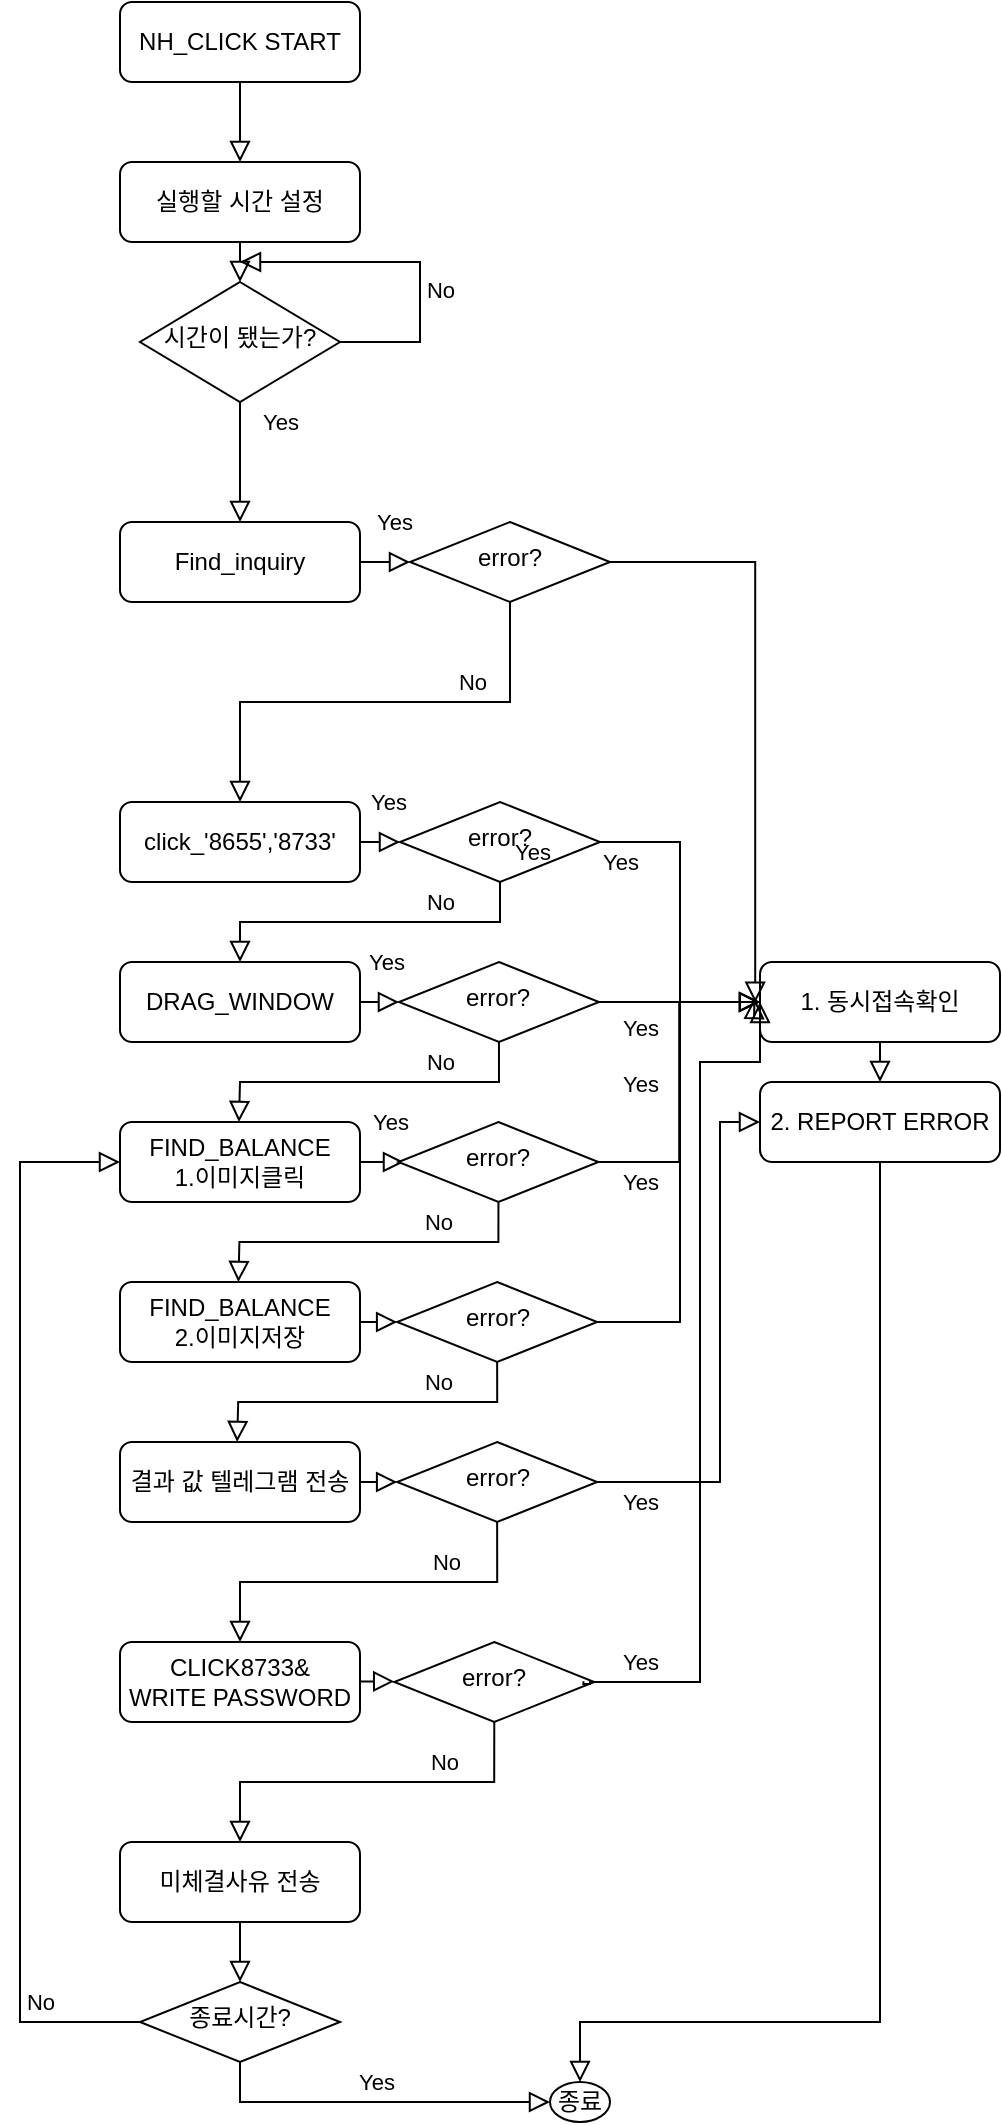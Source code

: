 <mxfile version="24.4.0" type="github">
  <diagram id="C5RBs43oDa-KdzZeNtuy" name="Page-1">
    <mxGraphModel dx="574" dy="332" grid="1" gridSize="10" guides="1" tooltips="1" connect="1" arrows="1" fold="1" page="1" pageScale="1" pageWidth="827" pageHeight="1169" math="0" shadow="0">
      <root>
        <mxCell id="WIyWlLk6GJQsqaUBKTNV-0" />
        <mxCell id="WIyWlLk6GJQsqaUBKTNV-1" parent="WIyWlLk6GJQsqaUBKTNV-0" />
        <mxCell id="WIyWlLk6GJQsqaUBKTNV-2" value="" style="rounded=0;html=1;jettySize=auto;orthogonalLoop=1;fontSize=11;endArrow=block;endFill=0;endSize=8;strokeWidth=1;shadow=0;labelBackgroundColor=none;edgeStyle=orthogonalEdgeStyle;" parent="WIyWlLk6GJQsqaUBKTNV-1" source="WIyWlLk6GJQsqaUBKTNV-3" edge="1">
          <mxGeometry relative="1" as="geometry">
            <mxPoint x="220" y="110" as="targetPoint" />
          </mxGeometry>
        </mxCell>
        <mxCell id="WIyWlLk6GJQsqaUBKTNV-3" value="NH_CLICK START" style="rounded=1;whiteSpace=wrap;html=1;fontSize=12;glass=0;strokeWidth=1;shadow=0;" parent="WIyWlLk6GJQsqaUBKTNV-1" vertex="1">
          <mxGeometry x="160" y="30" width="120" height="40" as="geometry" />
        </mxCell>
        <mxCell id="WIyWlLk6GJQsqaUBKTNV-4" value="Yes" style="rounded=0;html=1;jettySize=auto;orthogonalLoop=1;fontSize=11;endArrow=block;endFill=0;endSize=8;strokeWidth=1;shadow=0;labelBackgroundColor=none;edgeStyle=orthogonalEdgeStyle;" parent="WIyWlLk6GJQsqaUBKTNV-1" source="WIyWlLk6GJQsqaUBKTNV-6" edge="1">
          <mxGeometry x="-0.667" y="20" relative="1" as="geometry">
            <mxPoint as="offset" />
            <mxPoint x="220" y="290" as="targetPoint" />
          </mxGeometry>
        </mxCell>
        <mxCell id="WIyWlLk6GJQsqaUBKTNV-5" value="No" style="edgeStyle=orthogonalEdgeStyle;rounded=0;html=1;jettySize=auto;orthogonalLoop=1;fontSize=11;endArrow=block;endFill=0;endSize=8;strokeWidth=1;shadow=0;labelBackgroundColor=none;exitX=1;exitY=0.5;exitDx=0;exitDy=0;" parent="WIyWlLk6GJQsqaUBKTNV-1" source="WIyWlLk6GJQsqaUBKTNV-6" edge="1">
          <mxGeometry x="-0.222" y="-10" relative="1" as="geometry">
            <mxPoint as="offset" />
            <mxPoint x="220" y="160" as="targetPoint" />
            <Array as="points">
              <mxPoint x="310" y="200" />
              <mxPoint x="310" y="160" />
            </Array>
          </mxGeometry>
        </mxCell>
        <mxCell id="WIyWlLk6GJQsqaUBKTNV-6" value="시간이 됐는가?" style="rhombus;whiteSpace=wrap;html=1;shadow=0;fontFamily=Helvetica;fontSize=12;align=center;strokeWidth=1;spacing=6;spacingTop=-4;" parent="WIyWlLk6GJQsqaUBKTNV-1" vertex="1">
          <mxGeometry x="170" y="170" width="100" height="60" as="geometry" />
        </mxCell>
        <mxCell id="WIyWlLk6GJQsqaUBKTNV-11" value="click_&#39;8655&#39;,&#39;8733&#39;" style="rounded=1;whiteSpace=wrap;html=1;fontSize=12;glass=0;strokeWidth=1;shadow=0;" parent="WIyWlLk6GJQsqaUBKTNV-1" vertex="1">
          <mxGeometry x="160" y="430" width="120" height="40" as="geometry" />
        </mxCell>
        <mxCell id="zAL7B_6-Cuwp_U3W41ha-2" value="Yes" style="rounded=0;html=1;jettySize=auto;orthogonalLoop=1;fontSize=11;endArrow=block;endFill=0;endSize=8;strokeWidth=1;shadow=0;labelBackgroundColor=none;edgeStyle=orthogonalEdgeStyle;entryX=0;entryY=0.5;entryDx=0;entryDy=0;exitX=1;exitY=0.5;exitDx=0;exitDy=0;" edge="1" parent="WIyWlLk6GJQsqaUBKTNV-1" source="WIyWlLk6GJQsqaUBKTNV-11" target="zAL7B_6-Cuwp_U3W41ha-22">
          <mxGeometry x="0.333" y="20" relative="1" as="geometry">
            <mxPoint as="offset" />
            <mxPoint x="219.71" y="470" as="sourcePoint" />
            <mxPoint x="220" y="500" as="targetPoint" />
          </mxGeometry>
        </mxCell>
        <mxCell id="zAL7B_6-Cuwp_U3W41ha-3" value="DRAG_WINDOW" style="rounded=1;whiteSpace=wrap;html=1;fontSize=12;glass=0;strokeWidth=1;shadow=0;" vertex="1" parent="WIyWlLk6GJQsqaUBKTNV-1">
          <mxGeometry x="160" y="510" width="120" height="40" as="geometry" />
        </mxCell>
        <mxCell id="zAL7B_6-Cuwp_U3W41ha-5" value="1. 동시접속확인" style="rounded=1;whiteSpace=wrap;html=1;fontSize=12;glass=0;strokeWidth=1;shadow=0;" vertex="1" parent="WIyWlLk6GJQsqaUBKTNV-1">
          <mxGeometry x="480" y="510" width="120" height="40" as="geometry" />
        </mxCell>
        <mxCell id="zAL7B_6-Cuwp_U3W41ha-6" value="FIND_BALANCE&lt;div&gt;1.이미지클릭&lt;/div&gt;" style="rounded=1;whiteSpace=wrap;html=1;fontSize=12;glass=0;strokeWidth=1;shadow=0;" vertex="1" parent="WIyWlLk6GJQsqaUBKTNV-1">
          <mxGeometry x="160" y="590" width="120" height="40" as="geometry" />
        </mxCell>
        <mxCell id="zAL7B_6-Cuwp_U3W41ha-7" value="Yes" style="rounded=0;html=1;jettySize=auto;orthogonalLoop=1;fontSize=11;endArrow=block;endFill=0;endSize=8;strokeWidth=1;shadow=0;labelBackgroundColor=none;edgeStyle=orthogonalEdgeStyle;entryX=0;entryY=0.5;entryDx=0;entryDy=0;" edge="1" parent="WIyWlLk6GJQsqaUBKTNV-1" target="zAL7B_6-Cuwp_U3W41ha-28">
          <mxGeometry x="0.333" y="20" relative="1" as="geometry">
            <mxPoint as="offset" />
            <mxPoint x="280" y="530" as="sourcePoint" />
            <mxPoint x="219.71" y="610" as="targetPoint" />
          </mxGeometry>
        </mxCell>
        <mxCell id="zAL7B_6-Cuwp_U3W41ha-10" value="Yes" style="rounded=0;html=1;jettySize=auto;orthogonalLoop=1;fontSize=11;endArrow=block;endFill=0;endSize=8;strokeWidth=1;shadow=0;labelBackgroundColor=none;edgeStyle=orthogonalEdgeStyle;entryX=0.028;entryY=0.48;entryDx=0;entryDy=0;exitX=1;exitY=0.5;exitDx=0;exitDy=0;entryPerimeter=0;" edge="1" parent="WIyWlLk6GJQsqaUBKTNV-1" source="zAL7B_6-Cuwp_U3W41ha-6" target="zAL7B_6-Cuwp_U3W41ha-31">
          <mxGeometry x="0.333" y="20" relative="1" as="geometry">
            <mxPoint as="offset" />
            <mxPoint x="219.71" y="630" as="sourcePoint" />
            <mxPoint x="219.71" y="690" as="targetPoint" />
          </mxGeometry>
        </mxCell>
        <mxCell id="zAL7B_6-Cuwp_U3W41ha-11" value="FIND_BALANCE&lt;div&gt;2.이미지저장&lt;/div&gt;" style="rounded=1;whiteSpace=wrap;html=1;fontSize=12;glass=0;strokeWidth=1;shadow=0;" vertex="1" parent="WIyWlLk6GJQsqaUBKTNV-1">
          <mxGeometry x="160" y="670" width="120" height="40" as="geometry" />
        </mxCell>
        <mxCell id="zAL7B_6-Cuwp_U3W41ha-12" value="" style="rounded=0;html=1;jettySize=auto;orthogonalLoop=1;fontSize=11;endArrow=block;endFill=0;endSize=8;strokeWidth=1;shadow=0;labelBackgroundColor=none;edgeStyle=orthogonalEdgeStyle;entryX=0;entryY=0.5;entryDx=0;entryDy=0;" edge="1" parent="WIyWlLk6GJQsqaUBKTNV-1" target="zAL7B_6-Cuwp_U3W41ha-40">
          <mxGeometry x="0.333" y="20" relative="1" as="geometry">
            <mxPoint as="offset" />
            <mxPoint x="280" y="690" as="sourcePoint" />
            <mxPoint x="219.71" y="770" as="targetPoint" />
          </mxGeometry>
        </mxCell>
        <mxCell id="zAL7B_6-Cuwp_U3W41ha-13" value="결과 값 텔레그램 전송" style="rounded=1;whiteSpace=wrap;html=1;fontSize=12;glass=0;strokeWidth=1;shadow=0;" vertex="1" parent="WIyWlLk6GJQsqaUBKTNV-1">
          <mxGeometry x="160" y="750" width="120" height="40" as="geometry" />
        </mxCell>
        <mxCell id="zAL7B_6-Cuwp_U3W41ha-15" value="Yes" style="edgeStyle=orthogonalEdgeStyle;rounded=0;html=1;jettySize=auto;orthogonalLoop=1;fontSize=11;endArrow=block;endFill=0;endSize=8;strokeWidth=1;shadow=0;labelBackgroundColor=none;entryX=0;entryY=0.5;entryDx=0;entryDy=0;exitX=0.946;exitY=0.49;exitDx=0;exitDy=0;exitPerimeter=0;" edge="1" parent="WIyWlLk6GJQsqaUBKTNV-1" source="zAL7B_6-Cuwp_U3W41ha-56" target="zAL7B_6-Cuwp_U3W41ha-34">
          <mxGeometry x="-0.783" y="-10" relative="1" as="geometry">
            <mxPoint as="offset" />
            <mxPoint x="280" y="769.71" as="sourcePoint" />
            <mxPoint x="330" y="769.71" as="targetPoint" />
            <Array as="points">
              <mxPoint x="393" y="771" />
              <mxPoint x="396" y="771" />
              <mxPoint x="396" y="770" />
              <mxPoint x="460" y="770" />
              <mxPoint x="460" y="590" />
            </Array>
          </mxGeometry>
        </mxCell>
        <mxCell id="zAL7B_6-Cuwp_U3W41ha-16" value="" style="rounded=0;html=1;jettySize=auto;orthogonalLoop=1;fontSize=11;endArrow=block;endFill=0;endSize=8;strokeWidth=1;shadow=0;labelBackgroundColor=none;edgeStyle=orthogonalEdgeStyle;entryX=0;entryY=0.5;entryDx=0;entryDy=0;" edge="1" parent="WIyWlLk6GJQsqaUBKTNV-1" target="zAL7B_6-Cuwp_U3W41ha-56">
          <mxGeometry x="0.333" y="20" relative="1" as="geometry">
            <mxPoint as="offset" />
            <mxPoint x="280" y="770" as="sourcePoint" />
            <mxPoint x="219.71" y="850" as="targetPoint" />
          </mxGeometry>
        </mxCell>
        <mxCell id="zAL7B_6-Cuwp_U3W41ha-17" value="CLICK8733&amp;amp;&lt;div&gt;WRITE PASSWORD&lt;/div&gt;" style="rounded=1;whiteSpace=wrap;html=1;fontSize=12;glass=0;strokeWidth=1;shadow=0;" vertex="1" parent="WIyWlLk6GJQsqaUBKTNV-1">
          <mxGeometry x="160" y="850" width="120" height="40" as="geometry" />
        </mxCell>
        <mxCell id="zAL7B_6-Cuwp_U3W41ha-18" value="" style="edgeStyle=orthogonalEdgeStyle;rounded=0;html=1;jettySize=auto;orthogonalLoop=1;fontSize=11;endArrow=block;endFill=0;endSize=8;strokeWidth=1;shadow=0;labelBackgroundColor=none;entryX=0;entryY=0.5;entryDx=0;entryDy=0;" edge="1" parent="WIyWlLk6GJQsqaUBKTNV-1" target="zAL7B_6-Cuwp_U3W41ha-59">
          <mxGeometry y="10" relative="1" as="geometry">
            <mxPoint as="offset" />
            <mxPoint x="280" y="869.71" as="sourcePoint" />
            <mxPoint x="330" y="869.71" as="targetPoint" />
          </mxGeometry>
        </mxCell>
        <mxCell id="zAL7B_6-Cuwp_U3W41ha-21" value="미체결사유 전송" style="rounded=1;whiteSpace=wrap;html=1;fontSize=12;glass=0;strokeWidth=1;shadow=0;" vertex="1" parent="WIyWlLk6GJQsqaUBKTNV-1">
          <mxGeometry x="160" y="950" width="120" height="40" as="geometry" />
        </mxCell>
        <mxCell id="zAL7B_6-Cuwp_U3W41ha-22" value="error?" style="rhombus;whiteSpace=wrap;html=1;shadow=0;fontFamily=Helvetica;fontSize=12;align=center;strokeWidth=1;spacing=6;spacingTop=-4;" vertex="1" parent="WIyWlLk6GJQsqaUBKTNV-1">
          <mxGeometry x="300" y="430" width="100" height="40" as="geometry" />
        </mxCell>
        <mxCell id="zAL7B_6-Cuwp_U3W41ha-23" value="No" style="rounded=0;html=1;jettySize=auto;orthogonalLoop=1;fontSize=11;endArrow=block;endFill=0;endSize=8;strokeWidth=1;shadow=0;labelBackgroundColor=none;edgeStyle=orthogonalEdgeStyle;exitX=0.5;exitY=1;exitDx=0;exitDy=0;entryX=0.5;entryY=0;entryDx=0;entryDy=0;" edge="1" parent="WIyWlLk6GJQsqaUBKTNV-1" source="zAL7B_6-Cuwp_U3W41ha-22" target="zAL7B_6-Cuwp_U3W41ha-3">
          <mxGeometry x="-0.412" y="-10" relative="1" as="geometry">
            <mxPoint as="offset" />
            <mxPoint x="219.8" y="585" as="sourcePoint" />
            <mxPoint x="220" y="580" as="targetPoint" />
            <Array as="points" />
          </mxGeometry>
        </mxCell>
        <mxCell id="zAL7B_6-Cuwp_U3W41ha-25" style="edgeStyle=none;curved=1;rounded=0;orthogonalLoop=1;jettySize=auto;html=1;entryX=0.5;entryY=0;entryDx=0;entryDy=0;fontSize=12;startSize=8;endSize=8;" edge="1" parent="WIyWlLk6GJQsqaUBKTNV-1" source="zAL7B_6-Cuwp_U3W41ha-3" target="zAL7B_6-Cuwp_U3W41ha-3">
          <mxGeometry relative="1" as="geometry" />
        </mxCell>
        <mxCell id="zAL7B_6-Cuwp_U3W41ha-27" value="Yes" style="rounded=0;html=1;jettySize=auto;orthogonalLoop=1;fontSize=11;endArrow=block;endFill=0;endSize=8;strokeWidth=1;shadow=0;labelBackgroundColor=none;edgeStyle=orthogonalEdgeStyle;exitX=1;exitY=0.5;exitDx=0;exitDy=0;entryX=0;entryY=0.5;entryDx=0;entryDy=0;" edge="1" parent="WIyWlLk6GJQsqaUBKTNV-1" source="zAL7B_6-Cuwp_U3W41ha-22" target="zAL7B_6-Cuwp_U3W41ha-5">
          <mxGeometry x="0.5" y="-92" relative="1" as="geometry">
            <mxPoint x="-20" y="-2" as="offset" />
            <mxPoint x="310" y="510" as="sourcePoint" />
            <mxPoint x="310.29" y="540" as="targetPoint" />
          </mxGeometry>
        </mxCell>
        <mxCell id="zAL7B_6-Cuwp_U3W41ha-28" value="error?" style="rhombus;whiteSpace=wrap;html=1;shadow=0;fontFamily=Helvetica;fontSize=12;align=center;strokeWidth=1;spacing=6;spacingTop=-4;" vertex="1" parent="WIyWlLk6GJQsqaUBKTNV-1">
          <mxGeometry x="299.48" y="510" width="100" height="40" as="geometry" />
        </mxCell>
        <mxCell id="zAL7B_6-Cuwp_U3W41ha-29" value="No" style="rounded=0;html=1;jettySize=auto;orthogonalLoop=1;fontSize=11;endArrow=block;endFill=0;endSize=8;strokeWidth=1;shadow=0;labelBackgroundColor=none;edgeStyle=orthogonalEdgeStyle;exitX=0.5;exitY=1;exitDx=0;exitDy=0;entryX=0.5;entryY=0;entryDx=0;entryDy=0;" edge="1" source="zAL7B_6-Cuwp_U3W41ha-28" parent="WIyWlLk6GJQsqaUBKTNV-1">
          <mxGeometry x="-0.412" y="-10" relative="1" as="geometry">
            <mxPoint as="offset" />
            <mxPoint x="219.28" y="665" as="sourcePoint" />
            <mxPoint x="219.48" y="590" as="targetPoint" />
            <Array as="points" />
          </mxGeometry>
        </mxCell>
        <mxCell id="zAL7B_6-Cuwp_U3W41ha-30" value="Yes" style="rounded=0;html=1;jettySize=auto;orthogonalLoop=1;fontSize=11;endArrow=block;endFill=0;endSize=8;strokeWidth=1;shadow=0;labelBackgroundColor=none;edgeStyle=orthogonalEdgeStyle;exitX=1;exitY=0.5;exitDx=0;exitDy=0;entryX=0;entryY=0.5;entryDx=0;entryDy=0;" edge="1" source="zAL7B_6-Cuwp_U3W41ha-28" parent="WIyWlLk6GJQsqaUBKTNV-1" target="zAL7B_6-Cuwp_U3W41ha-5">
          <mxGeometry x="-0.739" y="70" relative="1" as="geometry">
            <mxPoint as="offset" />
            <mxPoint x="309.48" y="590" as="sourcePoint" />
            <mxPoint x="479" y="550" as="targetPoint" />
          </mxGeometry>
        </mxCell>
        <mxCell id="zAL7B_6-Cuwp_U3W41ha-31" value="error?" style="rhombus;whiteSpace=wrap;html=1;shadow=0;fontFamily=Helvetica;fontSize=12;align=center;strokeWidth=1;spacing=6;spacingTop=-4;" vertex="1" parent="WIyWlLk6GJQsqaUBKTNV-1">
          <mxGeometry x="299.22" y="590" width="100" height="40" as="geometry" />
        </mxCell>
        <mxCell id="zAL7B_6-Cuwp_U3W41ha-32" value="Yes" style="rounded=0;html=1;jettySize=auto;orthogonalLoop=1;fontSize=11;endArrow=block;endFill=0;endSize=8;strokeWidth=1;shadow=0;labelBackgroundColor=none;edgeStyle=orthogonalEdgeStyle;exitX=1;exitY=0.5;exitDx=0;exitDy=0;entryX=0;entryY=0.5;entryDx=0;entryDy=0;" edge="1" source="zAL7B_6-Cuwp_U3W41ha-31" parent="WIyWlLk6GJQsqaUBKTNV-1" target="zAL7B_6-Cuwp_U3W41ha-5">
          <mxGeometry x="0.333" y="20" relative="1" as="geometry">
            <mxPoint as="offset" />
            <mxPoint x="309.22" y="670" as="sourcePoint" />
            <mxPoint x="479.22" y="710" as="targetPoint" />
          </mxGeometry>
        </mxCell>
        <mxCell id="zAL7B_6-Cuwp_U3W41ha-33" value="No" style="rounded=0;html=1;jettySize=auto;orthogonalLoop=1;fontSize=11;endArrow=block;endFill=0;endSize=8;strokeWidth=1;shadow=0;labelBackgroundColor=none;edgeStyle=orthogonalEdgeStyle;exitX=0.5;exitY=1;exitDx=0;exitDy=0;entryX=0.5;entryY=0;entryDx=0;entryDy=0;" edge="1" source="zAL7B_6-Cuwp_U3W41ha-31" parent="WIyWlLk6GJQsqaUBKTNV-1">
          <mxGeometry x="-0.412" y="-10" relative="1" as="geometry">
            <mxPoint as="offset" />
            <mxPoint x="219.02" y="745" as="sourcePoint" />
            <mxPoint x="219.22" y="670" as="targetPoint" />
            <Array as="points" />
          </mxGeometry>
        </mxCell>
        <mxCell id="zAL7B_6-Cuwp_U3W41ha-34" value="&lt;div&gt;2. REPORT ERROR&lt;/div&gt;" style="rounded=1;whiteSpace=wrap;html=1;fontSize=12;glass=0;strokeWidth=1;shadow=0;" vertex="1" parent="WIyWlLk6GJQsqaUBKTNV-1">
          <mxGeometry x="480" y="570" width="120" height="40" as="geometry" />
        </mxCell>
        <mxCell id="zAL7B_6-Cuwp_U3W41ha-36" value="" style="edgeStyle=orthogonalEdgeStyle;rounded=0;html=1;jettySize=auto;orthogonalLoop=1;fontSize=11;endArrow=block;endFill=0;endSize=8;strokeWidth=1;shadow=0;labelBackgroundColor=none;entryX=0.5;entryY=0;entryDx=0;entryDy=0;movable=1;resizable=1;rotatable=1;deletable=1;editable=1;locked=0;connectable=1;exitX=0.5;exitY=1;exitDx=0;exitDy=0;" edge="1" parent="WIyWlLk6GJQsqaUBKTNV-1" source="zAL7B_6-Cuwp_U3W41ha-5" target="zAL7B_6-Cuwp_U3W41ha-34">
          <mxGeometry x="-0.051" y="-30" relative="1" as="geometry">
            <mxPoint as="offset" />
            <mxPoint x="550" y="360" as="sourcePoint" />
            <mxPoint x="590" y="510" as="targetPoint" />
          </mxGeometry>
        </mxCell>
        <mxCell id="zAL7B_6-Cuwp_U3W41ha-37" value="종료" style="ellipse;whiteSpace=wrap;html=1;" vertex="1" parent="WIyWlLk6GJQsqaUBKTNV-1">
          <mxGeometry x="375" y="1070" width="30" height="20" as="geometry" />
        </mxCell>
        <mxCell id="zAL7B_6-Cuwp_U3W41ha-38" value="" style="edgeStyle=orthogonalEdgeStyle;rounded=0;html=1;jettySize=auto;orthogonalLoop=1;fontSize=11;endArrow=block;endFill=0;endSize=8;strokeWidth=1;shadow=0;labelBackgroundColor=none;exitX=0.5;exitY=1;exitDx=0;exitDy=0;entryX=0.5;entryY=0;entryDx=0;entryDy=0;" edge="1" parent="WIyWlLk6GJQsqaUBKTNV-1" source="zAL7B_6-Cuwp_U3W41ha-21" target="zAL7B_6-Cuwp_U3W41ha-63">
          <mxGeometry y="10" relative="1" as="geometry">
            <mxPoint as="offset" />
            <mxPoint x="220" y="1060" as="sourcePoint" />
            <mxPoint x="340" y="990" as="targetPoint" />
            <Array as="points">
              <mxPoint x="220" y="1020" />
              <mxPoint x="220" y="1020" />
            </Array>
          </mxGeometry>
        </mxCell>
        <mxCell id="zAL7B_6-Cuwp_U3W41ha-39" value="" style="edgeStyle=orthogonalEdgeStyle;rounded=0;html=1;jettySize=auto;orthogonalLoop=1;fontSize=11;endArrow=block;endFill=0;endSize=8;strokeWidth=1;shadow=0;labelBackgroundColor=none;exitX=0.5;exitY=1;exitDx=0;exitDy=0;" edge="1" parent="WIyWlLk6GJQsqaUBKTNV-1" source="zAL7B_6-Cuwp_U3W41ha-34">
          <mxGeometry y="10" relative="1" as="geometry">
            <mxPoint as="offset" />
            <mxPoint x="580" y="690" as="sourcePoint" />
            <mxPoint x="390" y="1070" as="targetPoint" />
            <Array as="points">
              <mxPoint x="540" y="1040" />
              <mxPoint x="390" y="1040" />
            </Array>
          </mxGeometry>
        </mxCell>
        <mxCell id="zAL7B_6-Cuwp_U3W41ha-40" value="error?" style="rhombus;whiteSpace=wrap;html=1;shadow=0;fontFamily=Helvetica;fontSize=12;align=center;strokeWidth=1;spacing=6;spacingTop=-4;" vertex="1" parent="WIyWlLk6GJQsqaUBKTNV-1">
          <mxGeometry x="298.57" y="670" width="100" height="40" as="geometry" />
        </mxCell>
        <mxCell id="zAL7B_6-Cuwp_U3W41ha-41" value="Yes" style="rounded=0;html=1;jettySize=auto;orthogonalLoop=1;fontSize=11;endArrow=block;endFill=0;endSize=8;strokeWidth=1;shadow=0;labelBackgroundColor=none;edgeStyle=orthogonalEdgeStyle;exitX=1;exitY=0.5;exitDx=0;exitDy=0;entryX=-0.023;entryY=0.45;entryDx=0;entryDy=0;entryPerimeter=0;" edge="1" source="zAL7B_6-Cuwp_U3W41ha-40" parent="WIyWlLk6GJQsqaUBKTNV-1" target="zAL7B_6-Cuwp_U3W41ha-5">
          <mxGeometry x="0.333" y="20" relative="1" as="geometry">
            <mxPoint as="offset" />
            <mxPoint x="308.57" y="750" as="sourcePoint" />
            <mxPoint x="479.35" y="610" as="targetPoint" />
            <Array as="points">
              <mxPoint x="440" y="690" />
              <mxPoint x="440" y="530" />
              <mxPoint x="477" y="530" />
            </Array>
          </mxGeometry>
        </mxCell>
        <mxCell id="zAL7B_6-Cuwp_U3W41ha-42" value="No" style="rounded=0;html=1;jettySize=auto;orthogonalLoop=1;fontSize=11;endArrow=block;endFill=0;endSize=8;strokeWidth=1;shadow=0;labelBackgroundColor=none;edgeStyle=orthogonalEdgeStyle;exitX=0.5;exitY=1;exitDx=0;exitDy=0;entryX=0.5;entryY=0;entryDx=0;entryDy=0;" edge="1" source="zAL7B_6-Cuwp_U3W41ha-40" parent="WIyWlLk6GJQsqaUBKTNV-1">
          <mxGeometry x="-0.412" y="-10" relative="1" as="geometry">
            <mxPoint as="offset" />
            <mxPoint x="218.37" y="825" as="sourcePoint" />
            <mxPoint x="218.57" y="750" as="targetPoint" />
            <Array as="points" />
          </mxGeometry>
        </mxCell>
        <mxCell id="zAL7B_6-Cuwp_U3W41ha-43" value="실행할 시간 설정" style="rounded=1;whiteSpace=wrap;html=1;fontSize=12;glass=0;strokeWidth=1;shadow=0;" vertex="1" parent="WIyWlLk6GJQsqaUBKTNV-1">
          <mxGeometry x="160" y="110" width="120" height="40" as="geometry" />
        </mxCell>
        <mxCell id="zAL7B_6-Cuwp_U3W41ha-44" value="" style="rounded=0;html=1;jettySize=auto;orthogonalLoop=1;fontSize=11;endArrow=block;endFill=0;endSize=8;strokeWidth=1;shadow=0;labelBackgroundColor=none;edgeStyle=orthogonalEdgeStyle;exitX=0.5;exitY=1;exitDx=0;exitDy=0;entryX=0.5;entryY=0;entryDx=0;entryDy=0;" edge="1" parent="WIyWlLk6GJQsqaUBKTNV-1" source="zAL7B_6-Cuwp_U3W41ha-43" target="WIyWlLk6GJQsqaUBKTNV-6">
          <mxGeometry relative="1" as="geometry">
            <mxPoint x="230" y="80" as="sourcePoint" />
            <mxPoint x="230" y="120" as="targetPoint" />
          </mxGeometry>
        </mxCell>
        <mxCell id="zAL7B_6-Cuwp_U3W41ha-51" value="error?" style="rhombus;whiteSpace=wrap;html=1;shadow=0;fontFamily=Helvetica;fontSize=12;align=center;strokeWidth=1;spacing=6;spacingTop=-4;" vertex="1" parent="WIyWlLk6GJQsqaUBKTNV-1">
          <mxGeometry x="305" y="290" width="100" height="40" as="geometry" />
        </mxCell>
        <mxCell id="zAL7B_6-Cuwp_U3W41ha-52" value="Yes" style="rounded=0;html=1;jettySize=auto;orthogonalLoop=1;fontSize=11;endArrow=block;endFill=0;endSize=8;strokeWidth=1;shadow=0;labelBackgroundColor=none;edgeStyle=orthogonalEdgeStyle;exitX=1;exitY=0.5;exitDx=0;exitDy=0;entryX=-0.02;entryY=0.51;entryDx=0;entryDy=0;entryPerimeter=0;" edge="1" source="zAL7B_6-Cuwp_U3W41ha-51" parent="WIyWlLk6GJQsqaUBKTNV-1" target="zAL7B_6-Cuwp_U3W41ha-5">
          <mxGeometry x="0.5" y="-92" relative="1" as="geometry">
            <mxPoint x="-20" y="-2" as="offset" />
            <mxPoint x="390" y="360" as="sourcePoint" />
            <mxPoint x="560" y="380" as="targetPoint" />
          </mxGeometry>
        </mxCell>
        <mxCell id="zAL7B_6-Cuwp_U3W41ha-53" value="No" style="rounded=0;html=1;jettySize=auto;orthogonalLoop=1;fontSize=11;endArrow=block;endFill=0;endSize=8;strokeWidth=1;shadow=0;labelBackgroundColor=none;edgeStyle=orthogonalEdgeStyle;exitX=0.5;exitY=1;exitDx=0;exitDy=0;entryX=0.5;entryY=0;entryDx=0;entryDy=0;" edge="1" source="zAL7B_6-Cuwp_U3W41ha-51" parent="WIyWlLk6GJQsqaUBKTNV-1" target="WIyWlLk6GJQsqaUBKTNV-11">
          <mxGeometry x="-0.412" y="-10" relative="1" as="geometry">
            <mxPoint as="offset" />
            <mxPoint x="299.8" y="435" as="sourcePoint" />
            <mxPoint x="300" y="360" as="targetPoint" />
            <Array as="points" />
          </mxGeometry>
        </mxCell>
        <mxCell id="zAL7B_6-Cuwp_U3W41ha-54" value="Yes" style="rounded=0;html=1;jettySize=auto;orthogonalLoop=1;fontSize=11;endArrow=block;endFill=0;endSize=8;strokeWidth=1;shadow=0;labelBackgroundColor=none;edgeStyle=orthogonalEdgeStyle;entryX=0;entryY=0.5;entryDx=0;entryDy=0;exitX=1;exitY=0.5;exitDx=0;exitDy=0;" edge="1" source="zAL7B_6-Cuwp_U3W41ha-55" target="zAL7B_6-Cuwp_U3W41ha-51" parent="WIyWlLk6GJQsqaUBKTNV-1">
          <mxGeometry x="0.333" y="20" relative="1" as="geometry">
            <mxPoint as="offset" />
            <mxPoint x="299.71" y="320" as="sourcePoint" />
            <mxPoint x="300" y="350" as="targetPoint" />
          </mxGeometry>
        </mxCell>
        <mxCell id="zAL7B_6-Cuwp_U3W41ha-55" value="Find_inquiry" style="rounded=1;whiteSpace=wrap;html=1;fontSize=12;glass=0;strokeWidth=1;shadow=0;" vertex="1" parent="WIyWlLk6GJQsqaUBKTNV-1">
          <mxGeometry x="160" y="290" width="120" height="40" as="geometry" />
        </mxCell>
        <mxCell id="zAL7B_6-Cuwp_U3W41ha-56" value="error?" style="rhombus;whiteSpace=wrap;html=1;shadow=0;fontFamily=Helvetica;fontSize=12;align=center;strokeWidth=1;spacing=6;spacingTop=-4;" vertex="1" parent="WIyWlLk6GJQsqaUBKTNV-1">
          <mxGeometry x="298.57" y="750" width="100" height="40" as="geometry" />
        </mxCell>
        <mxCell id="zAL7B_6-Cuwp_U3W41ha-57" value="No" style="rounded=0;html=1;jettySize=auto;orthogonalLoop=1;fontSize=11;endArrow=block;endFill=0;endSize=8;strokeWidth=1;shadow=0;labelBackgroundColor=none;edgeStyle=orthogonalEdgeStyle;exitX=0.5;exitY=1;exitDx=0;exitDy=0;entryX=0.5;entryY=0;entryDx=0;entryDy=0;" edge="1" parent="WIyWlLk6GJQsqaUBKTNV-1" source="zAL7B_6-Cuwp_U3W41ha-56" target="zAL7B_6-Cuwp_U3W41ha-17">
          <mxGeometry x="-0.412" y="-10" relative="1" as="geometry">
            <mxPoint as="offset" />
            <mxPoint x="359" y="720" as="sourcePoint" />
            <mxPoint x="228.57" y="760" as="targetPoint" />
            <Array as="points" />
          </mxGeometry>
        </mxCell>
        <mxCell id="zAL7B_6-Cuwp_U3W41ha-59" value="error?" style="rhombus;whiteSpace=wrap;html=1;shadow=0;fontFamily=Helvetica;fontSize=12;align=center;strokeWidth=1;spacing=6;spacingTop=-4;" vertex="1" parent="WIyWlLk6GJQsqaUBKTNV-1">
          <mxGeometry x="297.14" y="850" width="100" height="40" as="geometry" />
        </mxCell>
        <mxCell id="zAL7B_6-Cuwp_U3W41ha-60" value="Yes" style="edgeStyle=orthogonalEdgeStyle;rounded=0;html=1;jettySize=auto;orthogonalLoop=1;fontSize=11;endArrow=block;endFill=0;endSize=8;strokeWidth=1;shadow=0;labelBackgroundColor=none;entryX=0;entryY=0.5;entryDx=0;entryDy=0;exitX=0.946;exitY=0.49;exitDx=0;exitDy=0;exitPerimeter=0;" edge="1" source="zAL7B_6-Cuwp_U3W41ha-59" parent="WIyWlLk6GJQsqaUBKTNV-1" target="zAL7B_6-Cuwp_U3W41ha-5">
          <mxGeometry x="-0.858" y="10" relative="1" as="geometry">
            <mxPoint as="offset" />
            <mxPoint x="278.57" y="869.71" as="sourcePoint" />
            <mxPoint x="478.57" y="690" as="targetPoint" />
            <Array as="points">
              <mxPoint x="392" y="871" />
              <mxPoint x="395" y="871" />
              <mxPoint x="395" y="870" />
              <mxPoint x="450" y="870" />
              <mxPoint x="450" y="560" />
              <mxPoint x="480" y="560" />
            </Array>
          </mxGeometry>
        </mxCell>
        <mxCell id="zAL7B_6-Cuwp_U3W41ha-61" value="No" style="rounded=0;html=1;jettySize=auto;orthogonalLoop=1;fontSize=11;endArrow=block;endFill=0;endSize=8;strokeWidth=1;shadow=0;labelBackgroundColor=none;edgeStyle=orthogonalEdgeStyle;exitX=0.5;exitY=1;exitDx=0;exitDy=0;entryX=0.5;entryY=0;entryDx=0;entryDy=0;" edge="1" source="zAL7B_6-Cuwp_U3W41ha-59" parent="WIyWlLk6GJQsqaUBKTNV-1" target="zAL7B_6-Cuwp_U3W41ha-21">
          <mxGeometry x="-0.412" y="-10" relative="1" as="geometry">
            <mxPoint as="offset" />
            <mxPoint x="357.57" y="820" as="sourcePoint" />
            <mxPoint x="218.57" y="950" as="targetPoint" />
            <Array as="points" />
          </mxGeometry>
        </mxCell>
        <mxCell id="zAL7B_6-Cuwp_U3W41ha-63" value="종료시간?" style="rhombus;whiteSpace=wrap;html=1;shadow=0;fontFamily=Helvetica;fontSize=12;align=center;strokeWidth=1;spacing=6;spacingTop=-4;" vertex="1" parent="WIyWlLk6GJQsqaUBKTNV-1">
          <mxGeometry x="170.0" y="1020" width="100" height="40" as="geometry" />
        </mxCell>
        <mxCell id="zAL7B_6-Cuwp_U3W41ha-64" value="Yes" style="edgeStyle=orthogonalEdgeStyle;rounded=0;html=1;jettySize=auto;orthogonalLoop=1;fontSize=11;endArrow=block;endFill=0;endSize=8;strokeWidth=1;shadow=0;labelBackgroundColor=none;exitX=0.5;exitY=1;exitDx=0;exitDy=0;entryX=0;entryY=0.5;entryDx=0;entryDy=0;" edge="1" parent="WIyWlLk6GJQsqaUBKTNV-1" source="zAL7B_6-Cuwp_U3W41ha-63" target="zAL7B_6-Cuwp_U3W41ha-37">
          <mxGeometry y="10" relative="1" as="geometry">
            <mxPoint as="offset" />
            <mxPoint x="230" y="1000" as="sourcePoint" />
            <mxPoint x="230" y="1030" as="targetPoint" />
            <Array as="points">
              <mxPoint x="220" y="1080" />
            </Array>
          </mxGeometry>
        </mxCell>
        <mxCell id="zAL7B_6-Cuwp_U3W41ha-65" value="No" style="edgeStyle=orthogonalEdgeStyle;rounded=0;html=1;jettySize=auto;orthogonalLoop=1;fontSize=11;endArrow=block;endFill=0;endSize=8;strokeWidth=1;shadow=0;labelBackgroundColor=none;exitX=0;exitY=0.5;exitDx=0;exitDy=0;entryX=0;entryY=0.5;entryDx=0;entryDy=0;" edge="1" parent="WIyWlLk6GJQsqaUBKTNV-1" source="zAL7B_6-Cuwp_U3W41ha-63" target="zAL7B_6-Cuwp_U3W41ha-6">
          <mxGeometry x="-0.741" y="-10" relative="1" as="geometry">
            <mxPoint as="offset" />
            <mxPoint x="230" y="1070" as="sourcePoint" />
            <mxPoint x="385" y="1090" as="targetPoint" />
            <Array as="points">
              <mxPoint x="110" y="1040" />
              <mxPoint x="110" y="610" />
            </Array>
          </mxGeometry>
        </mxCell>
      </root>
    </mxGraphModel>
  </diagram>
</mxfile>
